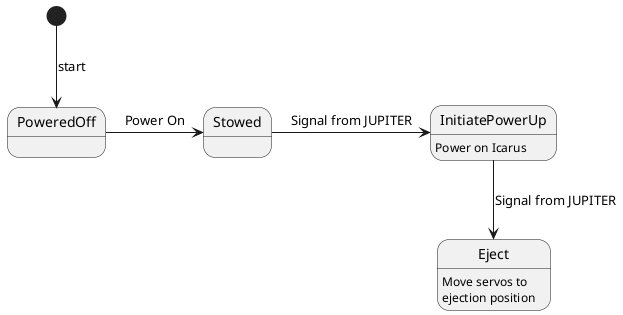 @startuml Combined_Systems
[*] --> PoweredOff : start

PoweredOff -right-> Stowed : Power On
Stowed -right-> InitiatePowerUp : Signal from JUPITER
InitiatePowerUp --> Eject : Signal from JUPITER

InitiatePowerUp : Power on Icarus
Eject : Move servos to 
Eject : ejection position

@enduml
